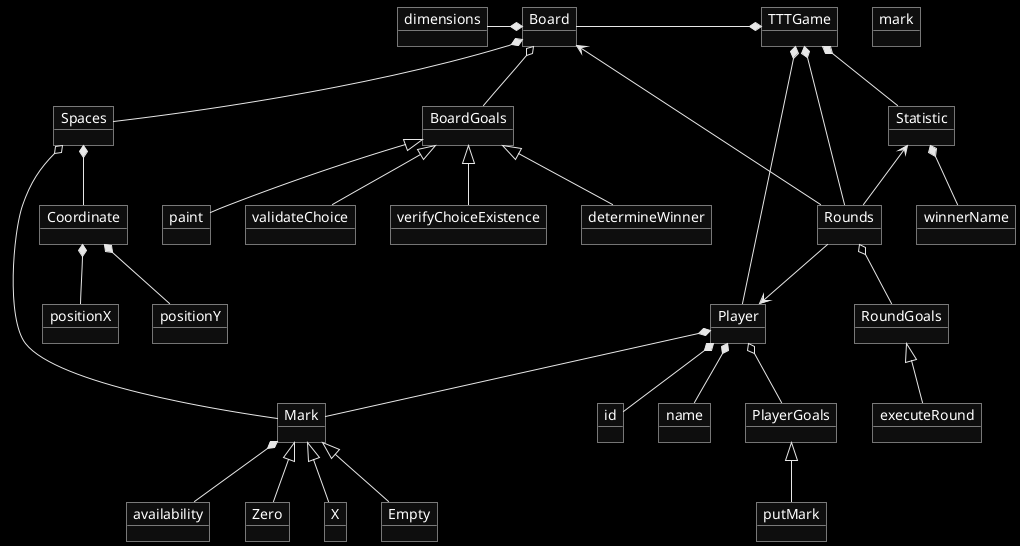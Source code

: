 @startuml DomainModel

skinparam monochrome reverse

object TTTGame
    object Board
        object dimensions
        object Spaces
            object Coordinate
                object positionX
                object positionY
        object BoardGoals
            object paint
            object validateChoice
            object verifyChoiceExistence
            object determineWinner
    object Player
        object id
        object name
        object mark
        object PlayerGoals
            object putMark
    object Rounds
        object RoundGoals
            object executeRound
    object Mark
        object Zero
        object X
        object Empty
        object availability
    object Statistic
        object winnerName

TTTGame *-left- Board
TTTGame *-- Player
TTTGame *-- Rounds
TTTGame *-- Statistic

Board *-left- dimensions
Board *-- Spaces
Board o-- BoardGoals
BoardGoals <|-- paint
BoardGoals <|-- validateChoice
BoardGoals <|-- verifyChoiceExistence
BoardGoals <|-- determineWinner

Spaces *-- Coordinate
Spaces o-- Mark

Coordinate *-- positionX
Coordinate *-- positionY

Rounds o-- RoundGoals
Rounds --> Player
Rounds --> Board
RoundGoals <|-- executeRound

Player *-- id
Player *-- name
Player *-- Mark
Player o-- PlayerGoals
PlayerGoals <|-- putMark

Mark <|-- Zero
Mark <|-- X
Mark <|-- Empty
Mark *-- availability

Statistic *-- winnerName
Statistic <-- Rounds


@enduml